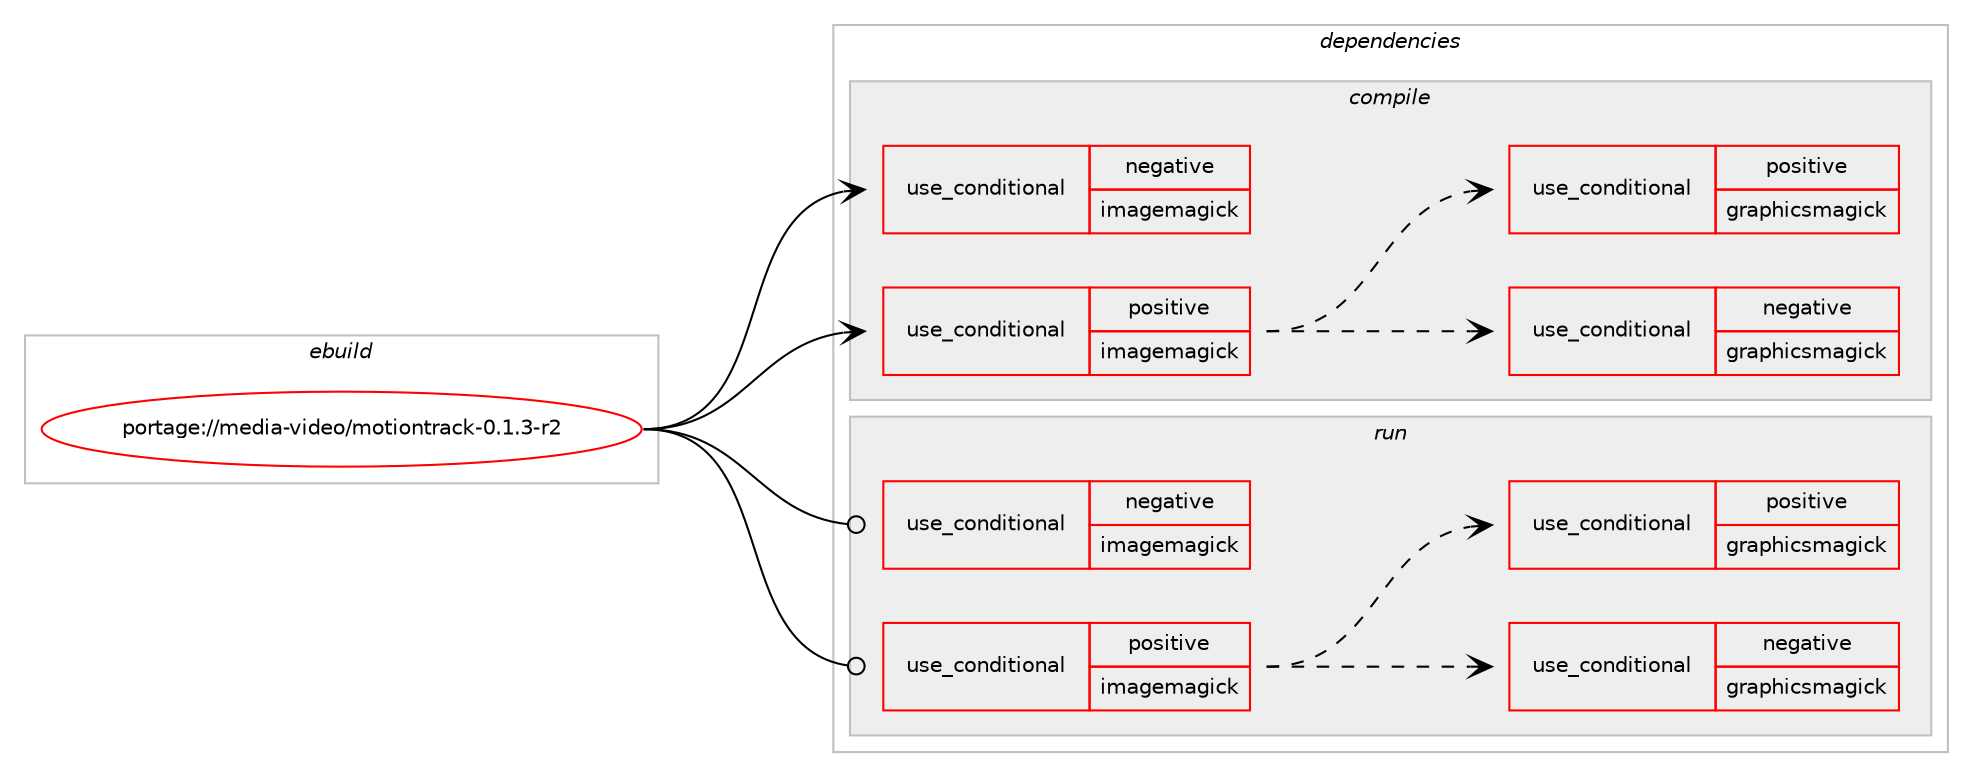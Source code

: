 digraph prolog {

# *************
# Graph options
# *************

newrank=true;
concentrate=true;
compound=true;
graph [rankdir=LR,fontname=Helvetica,fontsize=10,ranksep=1.5];#, ranksep=2.5, nodesep=0.2];
edge  [arrowhead=vee];
node  [fontname=Helvetica,fontsize=10];

# **********
# The ebuild
# **********

subgraph cluster_leftcol {
color=gray;
rank=same;
label=<<i>ebuild</i>>;
id [label="portage://media-video/motiontrack-0.1.3-r2", color=red, width=4, href="../media-video/motiontrack-0.1.3-r2.svg"];
}

# ****************
# The dependencies
# ****************

subgraph cluster_midcol {
color=gray;
label=<<i>dependencies</i>>;
subgraph cluster_compile {
fillcolor="#eeeeee";
style=filled;
label=<<i>compile</i>>;
subgraph cond82375 {
dependency170258 [label=<<TABLE BORDER="0" CELLBORDER="1" CELLSPACING="0" CELLPADDING="4"><TR><TD ROWSPAN="3" CELLPADDING="10">use_conditional</TD></TR><TR><TD>negative</TD></TR><TR><TD>imagemagick</TD></TR></TABLE>>, shape=none, color=red];
# *** BEGIN UNKNOWN DEPENDENCY TYPE (TODO) ***
# dependency170258 -> package_dependency(portage://media-video/motiontrack-0.1.3-r2,install,no,media-libs,gd,none,[,,],[],[])
# *** END UNKNOWN DEPENDENCY TYPE (TODO) ***

}
id:e -> dependency170258:w [weight=20,style="solid",arrowhead="vee"];
subgraph cond82376 {
dependency170259 [label=<<TABLE BORDER="0" CELLBORDER="1" CELLSPACING="0" CELLPADDING="4"><TR><TD ROWSPAN="3" CELLPADDING="10">use_conditional</TD></TR><TR><TD>positive</TD></TR><TR><TD>imagemagick</TD></TR></TABLE>>, shape=none, color=red];
subgraph cond82377 {
dependency170260 [label=<<TABLE BORDER="0" CELLBORDER="1" CELLSPACING="0" CELLPADDING="4"><TR><TD ROWSPAN="3" CELLPADDING="10">use_conditional</TD></TR><TR><TD>negative</TD></TR><TR><TD>graphicsmagick</TD></TR></TABLE>>, shape=none, color=red];
# *** BEGIN UNKNOWN DEPENDENCY TYPE (TODO) ***
# dependency170260 -> package_dependency(portage://media-video/motiontrack-0.1.3-r2,install,no,media-gfx,imagemagick,none,[,,],[slot(0),equal],[])
# *** END UNKNOWN DEPENDENCY TYPE (TODO) ***

}
dependency170259:e -> dependency170260:w [weight=20,style="dashed",arrowhead="vee"];
subgraph cond82378 {
dependency170261 [label=<<TABLE BORDER="0" CELLBORDER="1" CELLSPACING="0" CELLPADDING="4"><TR><TD ROWSPAN="3" CELLPADDING="10">use_conditional</TD></TR><TR><TD>positive</TD></TR><TR><TD>graphicsmagick</TD></TR></TABLE>>, shape=none, color=red];
# *** BEGIN UNKNOWN DEPENDENCY TYPE (TODO) ***
# dependency170261 -> package_dependency(portage://media-video/motiontrack-0.1.3-r2,install,no,media-gfx,graphicsmagick,none,[,,],[slot(0),equal],[use(enable(imagemagick),none)])
# *** END UNKNOWN DEPENDENCY TYPE (TODO) ***

}
dependency170259:e -> dependency170261:w [weight=20,style="dashed",arrowhead="vee"];
}
id:e -> dependency170259:w [weight=20,style="solid",arrowhead="vee"];
}
subgraph cluster_compileandrun {
fillcolor="#eeeeee";
style=filled;
label=<<i>compile and run</i>>;
}
subgraph cluster_run {
fillcolor="#eeeeee";
style=filled;
label=<<i>run</i>>;
subgraph cond82379 {
dependency170262 [label=<<TABLE BORDER="0" CELLBORDER="1" CELLSPACING="0" CELLPADDING="4"><TR><TD ROWSPAN="3" CELLPADDING="10">use_conditional</TD></TR><TR><TD>negative</TD></TR><TR><TD>imagemagick</TD></TR></TABLE>>, shape=none, color=red];
# *** BEGIN UNKNOWN DEPENDENCY TYPE (TODO) ***
# dependency170262 -> package_dependency(portage://media-video/motiontrack-0.1.3-r2,run,no,media-libs,gd,none,[,,],[],[])
# *** END UNKNOWN DEPENDENCY TYPE (TODO) ***

}
id:e -> dependency170262:w [weight=20,style="solid",arrowhead="odot"];
subgraph cond82380 {
dependency170263 [label=<<TABLE BORDER="0" CELLBORDER="1" CELLSPACING="0" CELLPADDING="4"><TR><TD ROWSPAN="3" CELLPADDING="10">use_conditional</TD></TR><TR><TD>positive</TD></TR><TR><TD>imagemagick</TD></TR></TABLE>>, shape=none, color=red];
subgraph cond82381 {
dependency170264 [label=<<TABLE BORDER="0" CELLBORDER="1" CELLSPACING="0" CELLPADDING="4"><TR><TD ROWSPAN="3" CELLPADDING="10">use_conditional</TD></TR><TR><TD>negative</TD></TR><TR><TD>graphicsmagick</TD></TR></TABLE>>, shape=none, color=red];
# *** BEGIN UNKNOWN DEPENDENCY TYPE (TODO) ***
# dependency170264 -> package_dependency(portage://media-video/motiontrack-0.1.3-r2,run,no,media-gfx,imagemagick,none,[,,],[slot(0),equal],[])
# *** END UNKNOWN DEPENDENCY TYPE (TODO) ***

}
dependency170263:e -> dependency170264:w [weight=20,style="dashed",arrowhead="vee"];
subgraph cond82382 {
dependency170265 [label=<<TABLE BORDER="0" CELLBORDER="1" CELLSPACING="0" CELLPADDING="4"><TR><TD ROWSPAN="3" CELLPADDING="10">use_conditional</TD></TR><TR><TD>positive</TD></TR><TR><TD>graphicsmagick</TD></TR></TABLE>>, shape=none, color=red];
# *** BEGIN UNKNOWN DEPENDENCY TYPE (TODO) ***
# dependency170265 -> package_dependency(portage://media-video/motiontrack-0.1.3-r2,run,no,media-gfx,graphicsmagick,none,[,,],[slot(0),equal],[use(enable(imagemagick),none)])
# *** END UNKNOWN DEPENDENCY TYPE (TODO) ***

}
dependency170263:e -> dependency170265:w [weight=20,style="dashed",arrowhead="vee"];
}
id:e -> dependency170263:w [weight=20,style="solid",arrowhead="odot"];
}
}

# **************
# The candidates
# **************

subgraph cluster_choices {
rank=same;
color=gray;
label=<<i>candidates</i>>;

}

}
